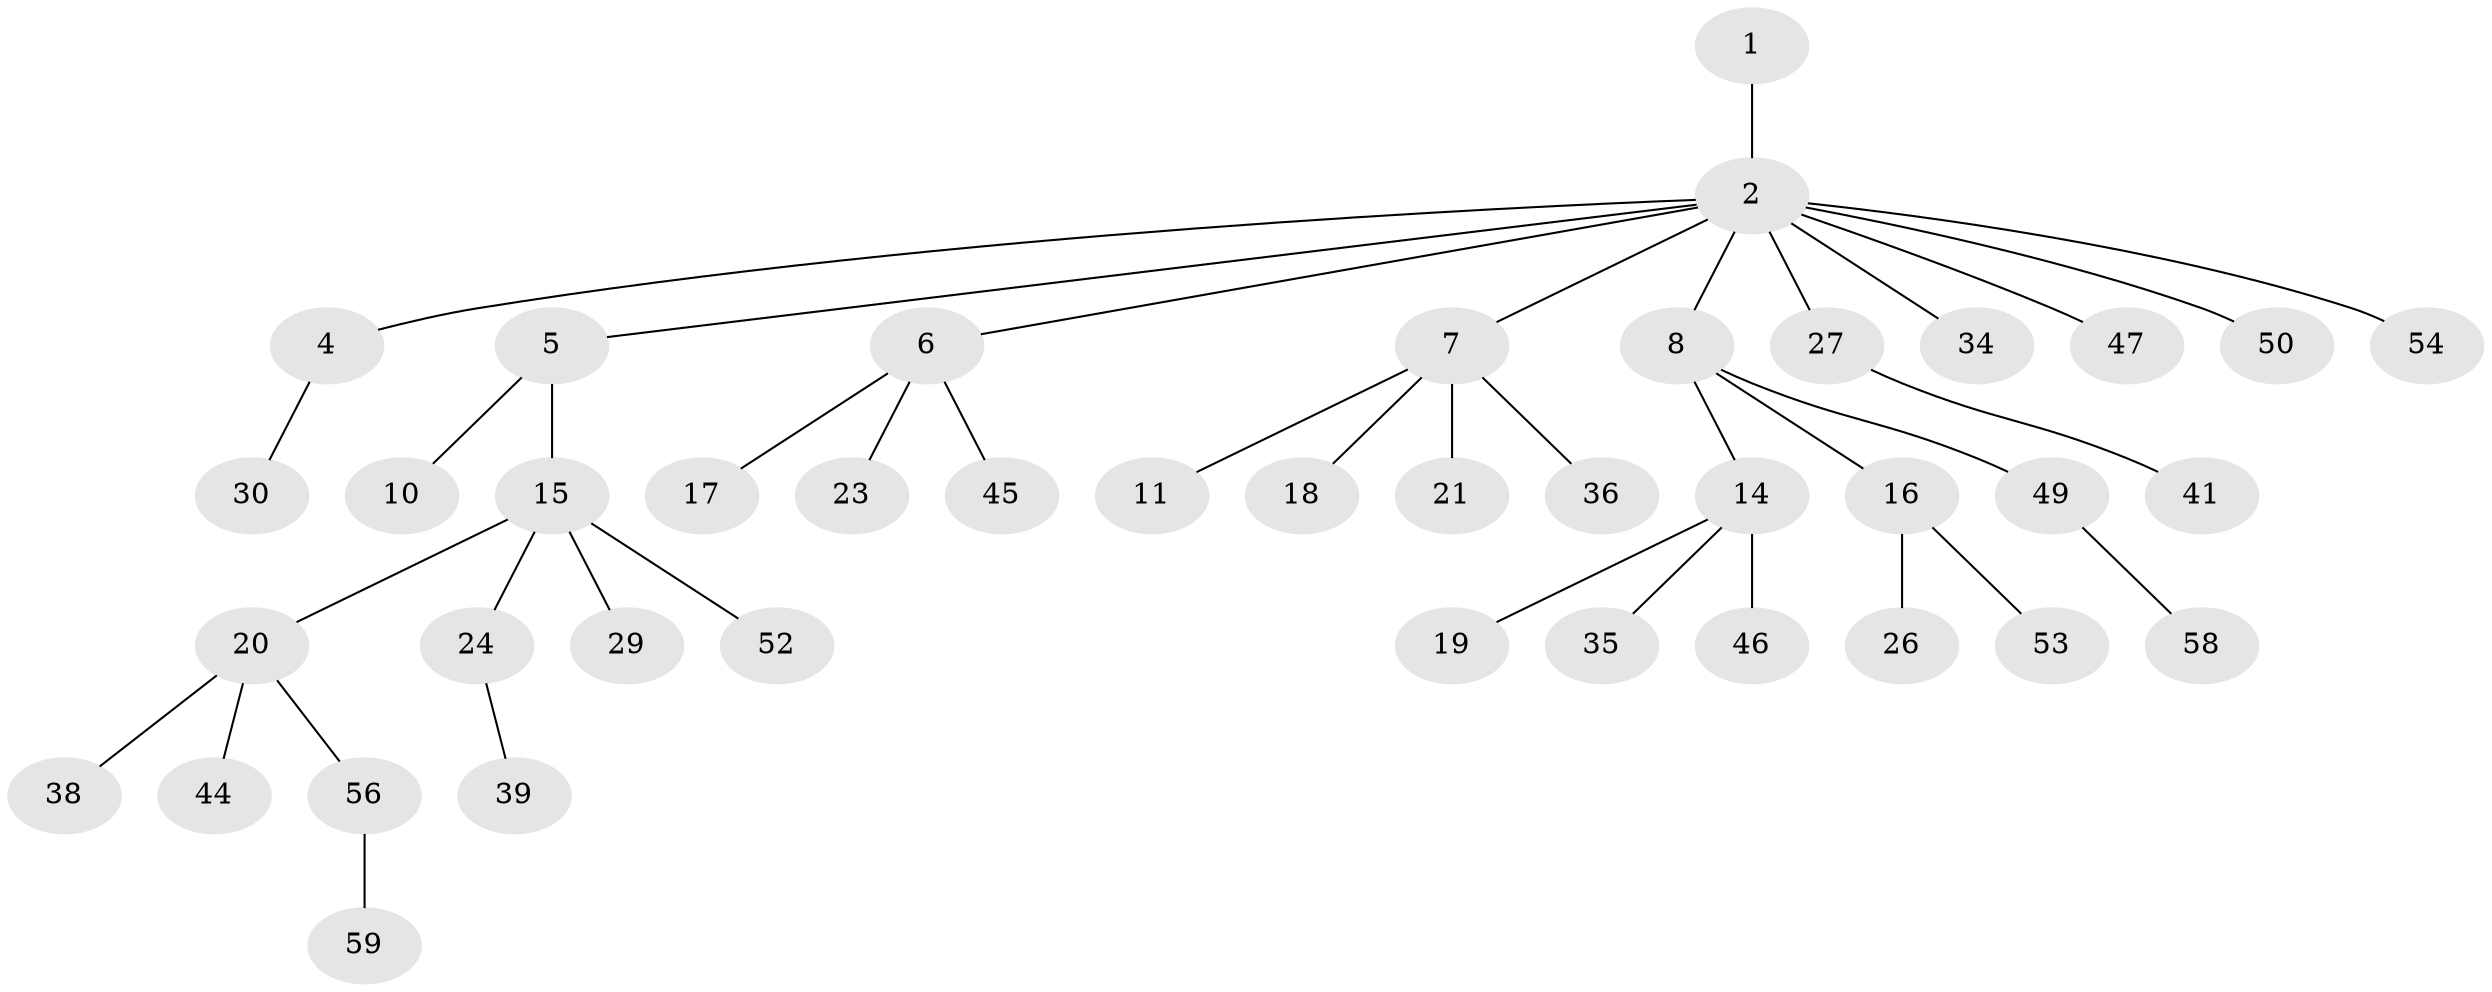// original degree distribution, {2: 0.31666666666666665, 8: 0.016666666666666666, 5: 0.08333333333333333, 4: 0.06666666666666667, 1: 0.5166666666666667}
// Generated by graph-tools (version 1.1) at 2025/42/03/06/25 10:42:04]
// undirected, 41 vertices, 40 edges
graph export_dot {
graph [start="1"]
  node [color=gray90,style=filled];
  1 [super="+13"];
  2 [super="+3"];
  4 [super="+12"];
  5 [super="+25"];
  6 [super="+31"];
  7 [super="+9"];
  8 [super="+28"];
  10;
  11 [super="+37"];
  14 [super="+43"];
  15 [super="+33"];
  16 [super="+40"];
  17;
  18;
  19;
  20 [super="+22"];
  21;
  23;
  24;
  26 [super="+32"];
  27;
  29;
  30;
  34;
  35;
  36 [super="+42"];
  38;
  39 [super="+48"];
  41;
  44;
  45;
  46 [super="+57"];
  47 [super="+55"];
  49 [super="+51"];
  50;
  52;
  53;
  54;
  56;
  58;
  59 [super="+60"];
  1 -- 2;
  2 -- 4;
  2 -- 5;
  2 -- 7;
  2 -- 8;
  2 -- 34;
  2 -- 50;
  2 -- 54;
  2 -- 6;
  2 -- 27;
  2 -- 47;
  4 -- 30;
  5 -- 10;
  5 -- 15;
  6 -- 17;
  6 -- 23;
  6 -- 45;
  7 -- 18;
  7 -- 21;
  7 -- 36;
  7 -- 11;
  8 -- 14;
  8 -- 16;
  8 -- 49;
  14 -- 19;
  14 -- 35;
  14 -- 46;
  15 -- 20;
  15 -- 24;
  15 -- 29;
  15 -- 52;
  16 -- 26;
  16 -- 53;
  20 -- 56;
  20 -- 38;
  20 -- 44;
  24 -- 39;
  27 -- 41;
  49 -- 58;
  56 -- 59;
}
